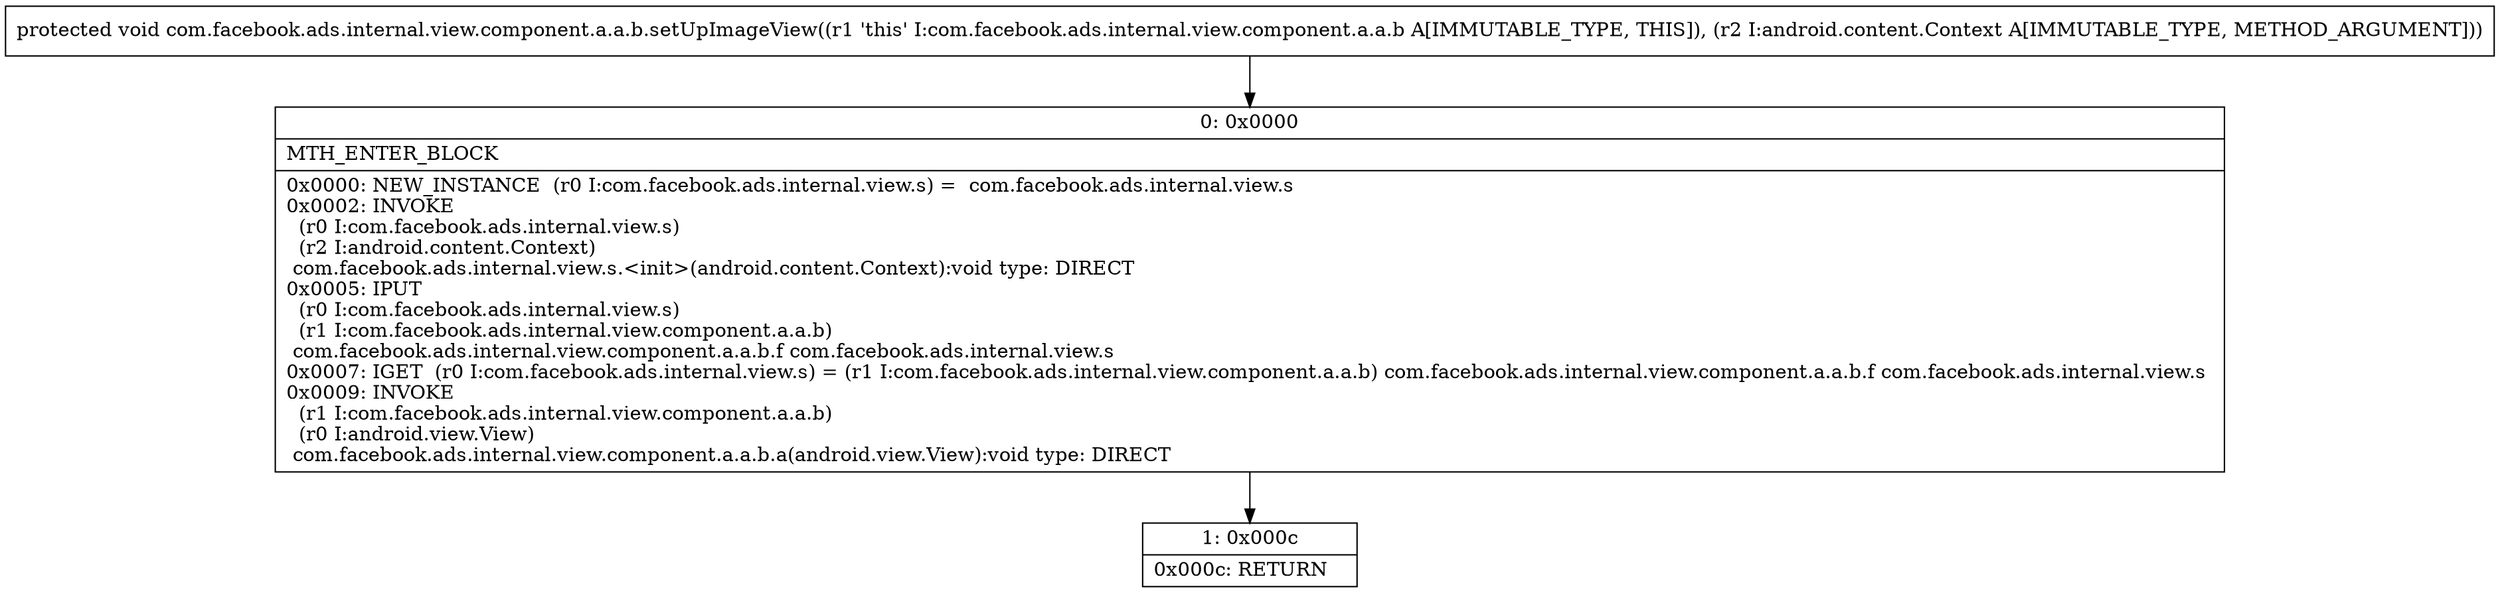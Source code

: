 digraph "CFG forcom.facebook.ads.internal.view.component.a.a.b.setUpImageView(Landroid\/content\/Context;)V" {
Node_0 [shape=record,label="{0\:\ 0x0000|MTH_ENTER_BLOCK\l|0x0000: NEW_INSTANCE  (r0 I:com.facebook.ads.internal.view.s) =  com.facebook.ads.internal.view.s \l0x0002: INVOKE  \l  (r0 I:com.facebook.ads.internal.view.s)\l  (r2 I:android.content.Context)\l com.facebook.ads.internal.view.s.\<init\>(android.content.Context):void type: DIRECT \l0x0005: IPUT  \l  (r0 I:com.facebook.ads.internal.view.s)\l  (r1 I:com.facebook.ads.internal.view.component.a.a.b)\l com.facebook.ads.internal.view.component.a.a.b.f com.facebook.ads.internal.view.s \l0x0007: IGET  (r0 I:com.facebook.ads.internal.view.s) = (r1 I:com.facebook.ads.internal.view.component.a.a.b) com.facebook.ads.internal.view.component.a.a.b.f com.facebook.ads.internal.view.s \l0x0009: INVOKE  \l  (r1 I:com.facebook.ads.internal.view.component.a.a.b)\l  (r0 I:android.view.View)\l com.facebook.ads.internal.view.component.a.a.b.a(android.view.View):void type: DIRECT \l}"];
Node_1 [shape=record,label="{1\:\ 0x000c|0x000c: RETURN   \l}"];
MethodNode[shape=record,label="{protected void com.facebook.ads.internal.view.component.a.a.b.setUpImageView((r1 'this' I:com.facebook.ads.internal.view.component.a.a.b A[IMMUTABLE_TYPE, THIS]), (r2 I:android.content.Context A[IMMUTABLE_TYPE, METHOD_ARGUMENT])) }"];
MethodNode -> Node_0;
Node_0 -> Node_1;
}


